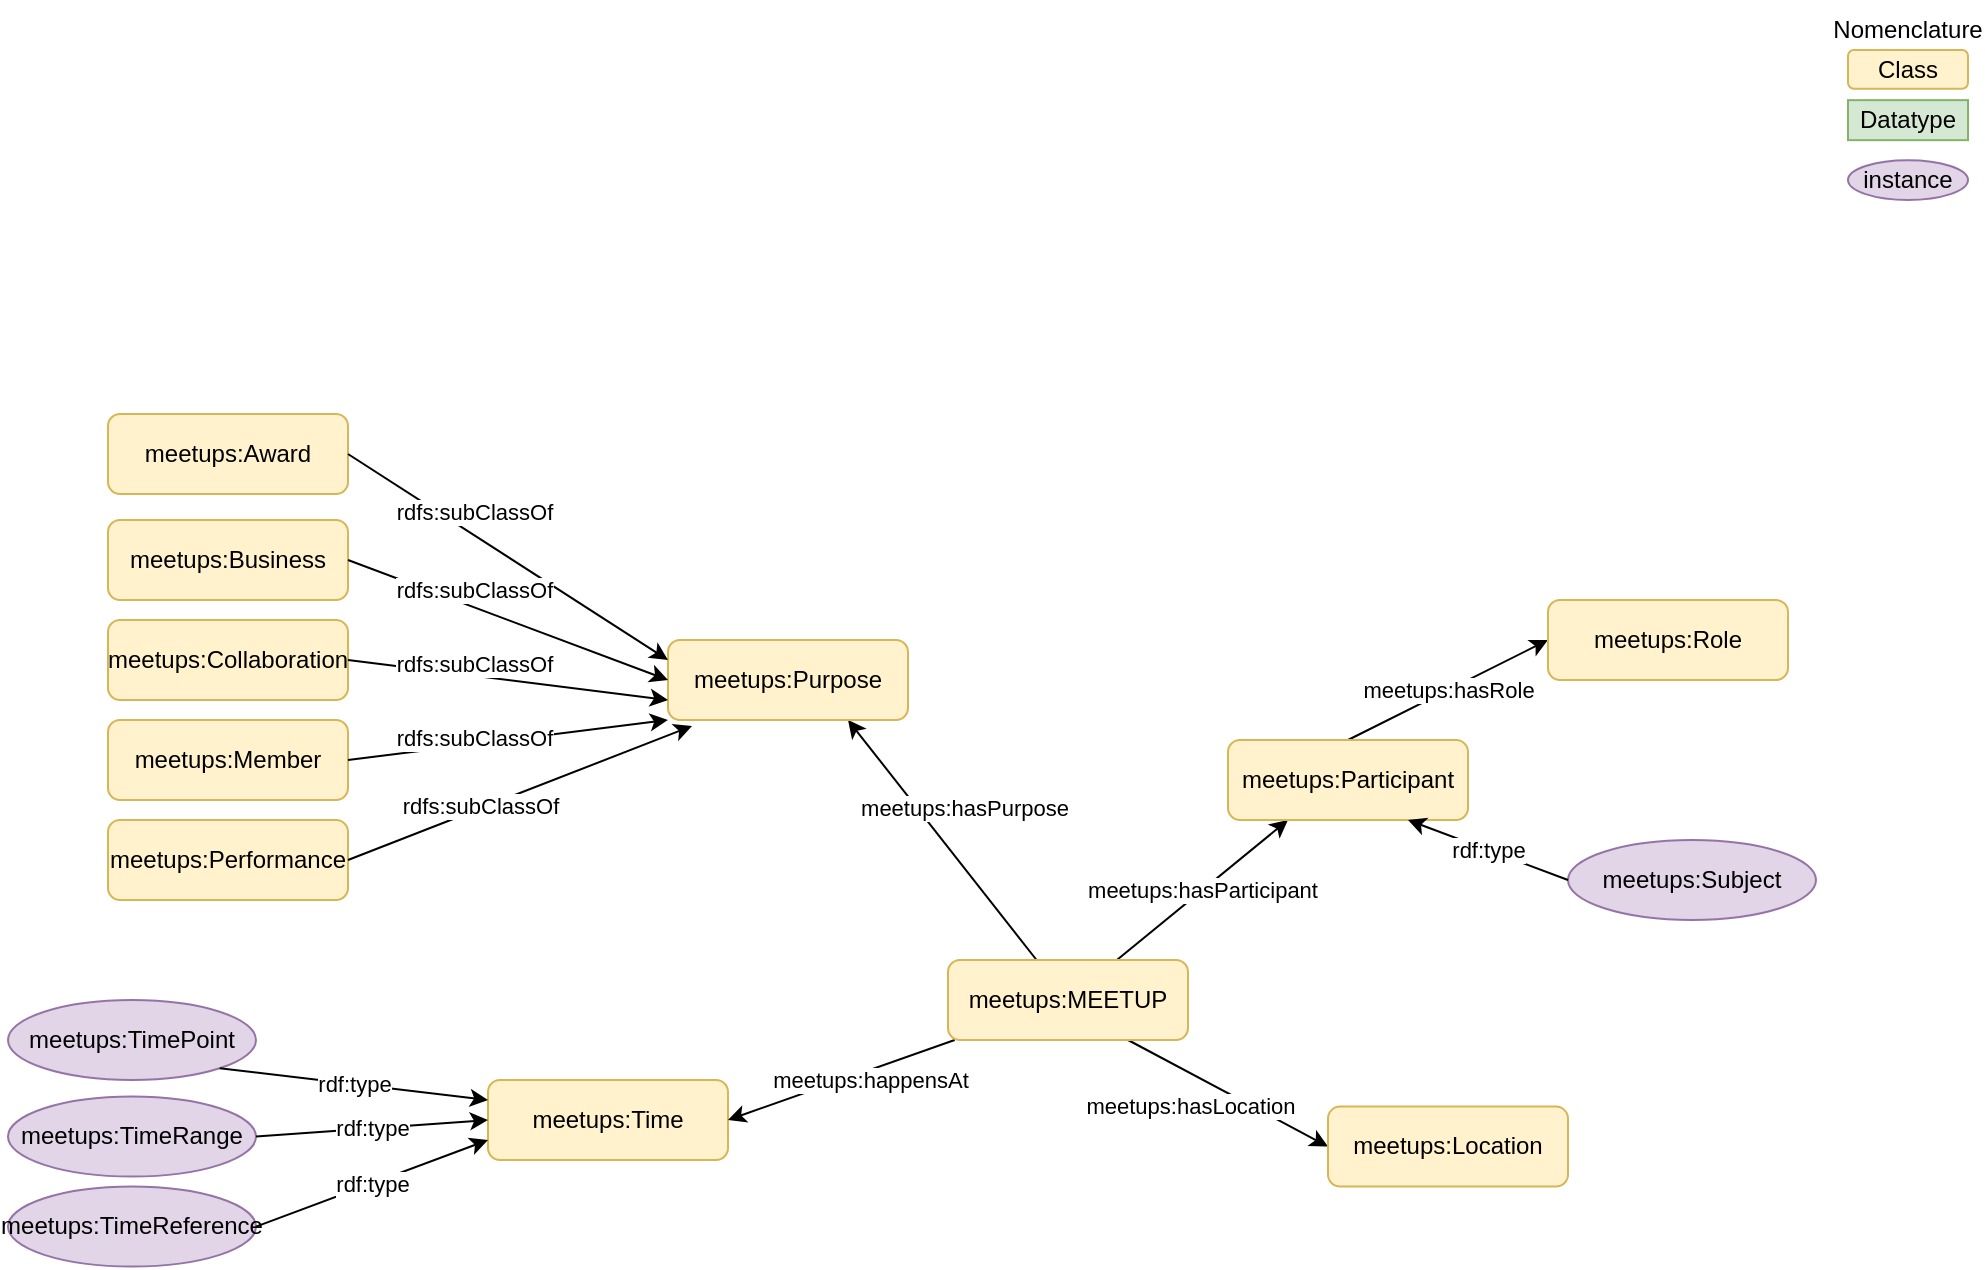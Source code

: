 <mxfile version="17.2.1" type="device" pages="2"><diagram id="9dHleU8nbzTpL-XtT04s" name="V1"><mxGraphModel dx="2407" dy="3484" grid="1" gridSize="10" guides="1" tooltips="1" connect="1" arrows="1" fold="1" page="1" pageScale="1" pageWidth="827" pageHeight="1169" math="0" shadow="0"><root><mxCell id="0"/><mxCell id="1" parent="0"/><mxCell id="w4LYCpKxfjVG8Wfd9V9K-1" value="Class" style="rounded=1;whiteSpace=wrap;html=1;fillColor=#fff2cc;strokeColor=#d6b656;" parent="1" vertex="1"><mxGeometry x="680" y="-1875" width="60" height="19.33" as="geometry"/></mxCell><mxCell id="w4LYCpKxfjVG8Wfd9V9K-2" value="Datatype" style="rounded=0;whiteSpace=wrap;html=1;fillColor=#d5e8d4;strokeColor=#82b366;" parent="1" vertex="1"><mxGeometry x="680" y="-1849.92" width="60" height="20" as="geometry"/></mxCell><mxCell id="w4LYCpKxfjVG8Wfd9V9K-3" value="instance" style="ellipse;whiteSpace=wrap;html=1;fillColor=#e1d5e7;strokeColor=#9673a6;" parent="1" vertex="1"><mxGeometry x="680" y="-1819.92" width="60" height="19.92" as="geometry"/></mxCell><mxCell id="w4LYCpKxfjVG8Wfd9V9K-16" value="meetups:Time" style="rounded=1;whiteSpace=wrap;html=1;fillColor=#fff2cc;strokeColor=#d6b656;" parent="1" vertex="1"><mxGeometry y="-1360" width="120" height="40" as="geometry"/></mxCell><mxCell id="w4LYCpKxfjVG8Wfd9V9K-17" value="meetups:TimePoint" style="ellipse;whiteSpace=wrap;html=1;fillColor=#e1d5e7;strokeColor=#9673a6;" parent="1" vertex="1"><mxGeometry x="-240" y="-1400" width="124" height="40" as="geometry"/></mxCell><mxCell id="w4LYCpKxfjVG8Wfd9V9K-18" value="meetups:TimeRange" style="ellipse;whiteSpace=wrap;html=1;fillColor=#e1d5e7;strokeColor=#9673a6;" parent="1" vertex="1"><mxGeometry x="-240" y="-1351.71" width="124" height="40" as="geometry"/></mxCell><mxCell id="w4LYCpKxfjVG8Wfd9V9K-19" value="meetups:TimeReference" style="ellipse;whiteSpace=wrap;html=1;fillColor=#e1d5e7;strokeColor=#9673a6;" parent="1" vertex="1"><mxGeometry x="-240" y="-1306.71" width="124" height="40" as="geometry"/></mxCell><mxCell id="w4LYCpKxfjVG8Wfd9V9K-20" value="rdf:type" style="endArrow=classic;html=1;rounded=0;entryX=0;entryY=0.25;entryDx=0;entryDy=0;exitX=1;exitY=1;exitDx=0;exitDy=0;" parent="1" source="w4LYCpKxfjVG8Wfd9V9K-17" target="w4LYCpKxfjVG8Wfd9V9K-16" edge="1"><mxGeometry width="50" height="50" relative="1" as="geometry"><mxPoint x="-126" y="-1335.36" as="sourcePoint"/><mxPoint x="-58.5" y="-1260.78" as="targetPoint"/></mxGeometry></mxCell><mxCell id="w4LYCpKxfjVG8Wfd9V9K-21" value="rdf:type" style="endArrow=classic;html=1;rounded=0;exitX=1;exitY=0.5;exitDx=0;exitDy=0;entryX=0;entryY=0.75;entryDx=0;entryDy=0;" parent="1" source="w4LYCpKxfjVG8Wfd9V9K-19" target="w4LYCpKxfjVG8Wfd9V9K-16" edge="1"><mxGeometry width="50" height="50" relative="1" as="geometry"><mxPoint x="-8.37" y="-1210" as="sourcePoint"/><mxPoint x="-86" y="-1360.86" as="targetPoint"/></mxGeometry></mxCell><mxCell id="w4LYCpKxfjVG8Wfd9V9K-22" value="rdf:type" style="endArrow=classic;html=1;rounded=0;entryX=0;entryY=0.5;entryDx=0;entryDy=0;exitX=1;exitY=0.5;exitDx=0;exitDy=0;" parent="1" source="w4LYCpKxfjVG8Wfd9V9K-18" target="w4LYCpKxfjVG8Wfd9V9K-16" edge="1"><mxGeometry width="50" height="50" relative="1" as="geometry"><mxPoint x="-136" y="-1293.36" as="sourcePoint"/><mxPoint x="-86" y="-1370.86" as="targetPoint"/></mxGeometry></mxCell><mxCell id="w4LYCpKxfjVG8Wfd9V9K-57" value="Nomenclature" style="text;html=1;strokeColor=none;fillColor=none;align=center;verticalAlign=middle;whiteSpace=wrap;rounded=0;" parent="1" vertex="1"><mxGeometry x="680" y="-1900" width="60" height="30" as="geometry"/></mxCell><mxCell id="sU7Iv8EH54z1j5adszcx-11" style="edgeStyle=none;rounded=0;orthogonalLoop=1;jettySize=auto;html=1;entryX=0;entryY=0.5;entryDx=0;entryDy=0;exitX=0.75;exitY=1;exitDx=0;exitDy=0;" parent="1" source="sU7Iv8EH54z1j5adszcx-1" target="sU7Iv8EH54z1j5adszcx-10" edge="1"><mxGeometry relative="1" as="geometry"/></mxCell><mxCell id="sU7Iv8EH54z1j5adszcx-12" value="meetups:hasLocation" style="edgeLabel;html=1;align=center;verticalAlign=middle;resizable=0;points=[];" parent="sU7Iv8EH54z1j5adszcx-11" vertex="1" connectable="0"><mxGeometry x="0.292" y="-2" relative="1" as="geometry"><mxPoint x="-33" y="-3" as="offset"/></mxGeometry></mxCell><mxCell id="sU7Iv8EH54z1j5adszcx-13" value="meetups:hasParticipant" style="edgeStyle=none;rounded=0;orthogonalLoop=1;jettySize=auto;html=1;entryX=0.25;entryY=1;entryDx=0;entryDy=0;" parent="1" source="sU7Iv8EH54z1j5adszcx-1" target="sU7Iv8EH54z1j5adszcx-4" edge="1"><mxGeometry relative="1" as="geometry"><mxPoint x="240" y="-1470" as="sourcePoint"/></mxGeometry></mxCell><mxCell id="sU7Iv8EH54z1j5adszcx-14" style="edgeStyle=none;rounded=0;orthogonalLoop=1;jettySize=auto;html=1;entryX=0.75;entryY=1;entryDx=0;entryDy=0;" parent="1" source="sU7Iv8EH54z1j5adszcx-1" target="sU7Iv8EH54z1j5adszcx-3" edge="1"><mxGeometry relative="1" as="geometry"/></mxCell><mxCell id="sU7Iv8EH54z1j5adszcx-15" value="meetups:hasPurpose" style="edgeLabel;html=1;align=center;verticalAlign=middle;resizable=0;points=[];" parent="sU7Iv8EH54z1j5adszcx-14" vertex="1" connectable="0"><mxGeometry x="0.261" y="3" relative="1" as="geometry"><mxPoint x="25" y="-3" as="offset"/></mxGeometry></mxCell><mxCell id="sU7Iv8EH54z1j5adszcx-16" value="meetups:happensAt" style="edgeStyle=none;rounded=0;orthogonalLoop=1;jettySize=auto;html=1;entryX=1;entryY=0.5;entryDx=0;entryDy=0;" parent="1" source="sU7Iv8EH54z1j5adszcx-1" target="w4LYCpKxfjVG8Wfd9V9K-16" edge="1"><mxGeometry x="-0.209" y="4" relative="1" as="geometry"><mxPoint x="1" as="offset"/></mxGeometry></mxCell><mxCell id="sU7Iv8EH54z1j5adszcx-1" value="meetups:MEETUP" style="rounded=1;whiteSpace=wrap;html=1;fillColor=#fff2cc;strokeColor=#d6b656;" parent="1" vertex="1"><mxGeometry x="230" y="-1420" width="120" height="40" as="geometry"/></mxCell><mxCell id="sU7Iv8EH54z1j5adszcx-3" value="meetups:Purpose" style="rounded=1;whiteSpace=wrap;html=1;fillColor=#fff2cc;strokeColor=#d6b656;" parent="1" vertex="1"><mxGeometry x="90" y="-1580" width="120" height="40" as="geometry"/></mxCell><mxCell id="sU7Iv8EH54z1j5adszcx-18" value="meetups:hasRole" style="edgeStyle=none;rounded=0;orthogonalLoop=1;jettySize=auto;html=1;exitX=0.5;exitY=0;exitDx=0;exitDy=0;entryX=0;entryY=0.5;entryDx=0;entryDy=0;" parent="1" source="sU7Iv8EH54z1j5adszcx-4" target="sU7Iv8EH54z1j5adszcx-17" edge="1"><mxGeometry relative="1" as="geometry"/></mxCell><mxCell id="sU7Iv8EH54z1j5adszcx-4" value="meetups:Participant" style="rounded=1;whiteSpace=wrap;html=1;fillColor=#fff2cc;strokeColor=#d6b656;" parent="1" vertex="1"><mxGeometry x="370" y="-1530" width="120" height="40" as="geometry"/></mxCell><mxCell id="sU7Iv8EH54z1j5adszcx-10" value="meetups:Location" style="rounded=1;whiteSpace=wrap;html=1;fillColor=#fff2cc;strokeColor=#d6b656;" parent="1" vertex="1"><mxGeometry x="420" y="-1346.71" width="120" height="40" as="geometry"/></mxCell><mxCell id="sU7Iv8EH54z1j5adszcx-17" value="meetups:Role" style="rounded=1;whiteSpace=wrap;html=1;fillColor=#fff2cc;strokeColor=#d6b656;" parent="1" vertex="1"><mxGeometry x="530" y="-1600" width="120" height="40" as="geometry"/></mxCell><mxCell id="sU7Iv8EH54z1j5adszcx-19" value="meetups:Subject" style="ellipse;whiteSpace=wrap;html=1;fillColor=#e1d5e7;strokeColor=#9673a6;" parent="1" vertex="1"><mxGeometry x="540" y="-1480" width="124" height="40" as="geometry"/></mxCell><mxCell id="sU7Iv8EH54z1j5adszcx-20" value="rdf:type" style="endArrow=classic;html=1;rounded=0;entryX=0.75;entryY=1;entryDx=0;entryDy=0;exitX=0;exitY=0.5;exitDx=0;exitDy=0;" parent="1" source="sU7Iv8EH54z1j5adszcx-19" target="sU7Iv8EH54z1j5adszcx-4" edge="1"><mxGeometry width="50" height="50" relative="1" as="geometry"><mxPoint x="324" y="-1555.36" as="sourcePoint"/><mxPoint x="450" y="-1570" as="targetPoint"/></mxGeometry></mxCell><mxCell id="sU7Iv8EH54z1j5adszcx-21" value="meetups:Award" style="rounded=1;whiteSpace=wrap;html=1;fillColor=#fff2cc;strokeColor=#d6b656;" parent="1" vertex="1"><mxGeometry x="-190" y="-1693" width="120" height="40" as="geometry"/></mxCell><mxCell id="sU7Iv8EH54z1j5adszcx-22" value="" style="endArrow=classic;html=1;rounded=0;exitX=1;exitY=0.5;exitDx=0;exitDy=0;entryX=0;entryY=0.25;entryDx=0;entryDy=0;" parent="1" source="sU7Iv8EH54z1j5adszcx-21" target="sU7Iv8EH54z1j5adszcx-3" edge="1"><mxGeometry width="50" height="50" relative="1" as="geometry"><mxPoint x="-50" y="-1520" as="sourcePoint"/><mxPoint x="60" y="-1566.79" as="targetPoint"/></mxGeometry></mxCell><mxCell id="sU7Iv8EH54z1j5adszcx-23" value="rdfs:subClassOf" style="edgeLabel;html=1;align=center;verticalAlign=middle;resizable=0;points=[];" parent="sU7Iv8EH54z1j5adszcx-22" vertex="1" connectable="0"><mxGeometry x="-0.344" y="1" relative="1" as="geometry"><mxPoint x="10" y="-4" as="offset"/></mxGeometry></mxCell><mxCell id="sU7Iv8EH54z1j5adszcx-24" value="meetups:Business" style="rounded=1;whiteSpace=wrap;html=1;fillColor=#fff2cc;strokeColor=#d6b656;" parent="1" vertex="1"><mxGeometry x="-190" y="-1640" width="120" height="40" as="geometry"/></mxCell><mxCell id="sU7Iv8EH54z1j5adszcx-25" value="" style="endArrow=classic;html=1;rounded=0;exitX=1;exitY=0.5;exitDx=0;exitDy=0;entryX=0;entryY=0.5;entryDx=0;entryDy=0;" parent="1" source="sU7Iv8EH54z1j5adszcx-24" target="sU7Iv8EH54z1j5adszcx-3" edge="1"><mxGeometry width="50" height="50" relative="1" as="geometry"><mxPoint x="-50" y="-1465" as="sourcePoint"/><mxPoint x="90" y="-1515" as="targetPoint"/></mxGeometry></mxCell><mxCell id="sU7Iv8EH54z1j5adszcx-26" value="rdfs:subClassOf" style="edgeLabel;html=1;align=center;verticalAlign=middle;resizable=0;points=[];" parent="sU7Iv8EH54z1j5adszcx-25" vertex="1" connectable="0"><mxGeometry x="-0.344" y="1" relative="1" as="geometry"><mxPoint x="10" y="-4" as="offset"/></mxGeometry></mxCell><mxCell id="sU7Iv8EH54z1j5adszcx-27" value="meetups:Collaboration" style="rounded=1;whiteSpace=wrap;html=1;fillColor=#fff2cc;strokeColor=#d6b656;" parent="1" vertex="1"><mxGeometry x="-190" y="-1590" width="120" height="40" as="geometry"/></mxCell><mxCell id="sU7Iv8EH54z1j5adszcx-28" value="" style="endArrow=classic;html=1;rounded=0;exitX=1;exitY=0.5;exitDx=0;exitDy=0;entryX=0;entryY=0.75;entryDx=0;entryDy=0;" parent="1" source="sU7Iv8EH54z1j5adszcx-27" target="sU7Iv8EH54z1j5adszcx-3" edge="1"><mxGeometry width="50" height="50" relative="1" as="geometry"><mxPoint x="-50" y="-1410" as="sourcePoint"/><mxPoint x="90" y="-1460" as="targetPoint"/></mxGeometry></mxCell><mxCell id="sU7Iv8EH54z1j5adszcx-29" value="rdfs:subClassOf" style="edgeLabel;html=1;align=center;verticalAlign=middle;resizable=0;points=[];" parent="sU7Iv8EH54z1j5adszcx-28" vertex="1" connectable="0"><mxGeometry x="-0.344" y="1" relative="1" as="geometry"><mxPoint x="10" y="-4" as="offset"/></mxGeometry></mxCell><mxCell id="sU7Iv8EH54z1j5adszcx-32" value="meetups:Member" style="rounded=1;whiteSpace=wrap;html=1;fillColor=#fff2cc;strokeColor=#d6b656;" parent="1" vertex="1"><mxGeometry x="-190" y="-1540" width="120" height="40" as="geometry"/></mxCell><mxCell id="sU7Iv8EH54z1j5adszcx-33" value="" style="endArrow=classic;html=1;rounded=0;exitX=1;exitY=0.5;exitDx=0;exitDy=0;entryX=0;entryY=1;entryDx=0;entryDy=0;" parent="1" source="sU7Iv8EH54z1j5adszcx-32" target="sU7Iv8EH54z1j5adszcx-3" edge="1"><mxGeometry width="50" height="50" relative="1" as="geometry"><mxPoint x="-50" y="-1360" as="sourcePoint"/><mxPoint x="90" y="-1500" as="targetPoint"/></mxGeometry></mxCell><mxCell id="sU7Iv8EH54z1j5adszcx-34" value="rdfs:subClassOf" style="edgeLabel;html=1;align=center;verticalAlign=middle;resizable=0;points=[];" parent="sU7Iv8EH54z1j5adszcx-33" vertex="1" connectable="0"><mxGeometry x="-0.344" y="1" relative="1" as="geometry"><mxPoint x="10" y="-4" as="offset"/></mxGeometry></mxCell><mxCell id="sU7Iv8EH54z1j5adszcx-35" value="meetups:Performance" style="rounded=1;whiteSpace=wrap;html=1;fillColor=#fff2cc;strokeColor=#d6b656;" parent="1" vertex="1"><mxGeometry x="-190" y="-1490" width="120" height="40" as="geometry"/></mxCell><mxCell id="sU7Iv8EH54z1j5adszcx-36" value="" style="endArrow=classic;html=1;rounded=0;exitX=1;exitY=0.5;exitDx=0;exitDy=0;entryX=0.1;entryY=1.075;entryDx=0;entryDy=0;entryPerimeter=0;" parent="1" source="sU7Iv8EH54z1j5adszcx-35" target="sU7Iv8EH54z1j5adszcx-3" edge="1"><mxGeometry width="50" height="50" relative="1" as="geometry"><mxPoint x="50" y="-1310" as="sourcePoint"/><mxPoint x="190" y="-1490" as="targetPoint"/></mxGeometry></mxCell><mxCell id="sU7Iv8EH54z1j5adszcx-37" value="rdfs:subClassOf" style="edgeLabel;html=1;align=center;verticalAlign=middle;resizable=0;points=[];" parent="sU7Iv8EH54z1j5adszcx-36" vertex="1" connectable="0"><mxGeometry x="-0.344" y="1" relative="1" as="geometry"><mxPoint x="10" y="-4" as="offset"/></mxGeometry></mxCell></root></mxGraphModel></diagram><diagram id="B7OwBiDEI0RdmmSPW9A5" name="V2"><mxGraphModel dx="2010" dy="3114" grid="1" gridSize="10" guides="1" tooltips="1" connect="1" arrows="1" fold="1" page="1" pageScale="1" pageWidth="827" pageHeight="1169" math="0" shadow="0"><root><mxCell id="0"/><mxCell id="1" parent="0"/><mxCell id="vMmlDPwGfWtCriHzXiIe-1" value="Class" style="rounded=1;whiteSpace=wrap;html=1;fillColor=#fff2cc;strokeColor=#d6b656;" vertex="1" parent="1"><mxGeometry x="660" y="-1673.36" width="60" height="19.33" as="geometry"/></mxCell><mxCell id="vMmlDPwGfWtCriHzXiIe-2" value="Datatype" style="rounded=0;whiteSpace=wrap;html=1;fillColor=#d5e8d4;strokeColor=#82b366;" vertex="1" parent="1"><mxGeometry x="660" y="-1648.28" width="60" height="20" as="geometry"/></mxCell><mxCell id="vMmlDPwGfWtCriHzXiIe-3" value="instance" style="ellipse;whiteSpace=wrap;html=1;fillColor=#e1d5e7;strokeColor=#9673a6;" vertex="1" parent="1"><mxGeometry x="660" y="-1618.28" width="60" height="19.92" as="geometry"/></mxCell><mxCell id="vMmlDPwGfWtCriHzXiIe-4" value="TimeExpression" style="rounded=1;whiteSpace=wrap;html=1;fillColor=#fff2cc;strokeColor=#d6b656;fontStyle=1" vertex="1" parent="1"><mxGeometry x="430" y="-1442" width="110" height="40" as="geometry"/></mxCell><mxCell id="vMmlDPwGfWtCriHzXiIe-5" value="TimePoint" style="ellipse;whiteSpace=wrap;html=1;fillColor=#e1d5e7;strokeColor=#9673a6;" vertex="1" parent="1"><mxGeometry x="630" y="-1488.64" width="120" height="40" as="geometry"/></mxCell><mxCell id="vMmlDPwGfWtCriHzXiIe-6" value="TimeRange" style="ellipse;whiteSpace=wrap;html=1;fillColor=#e1d5e7;strokeColor=#9673a6;" vertex="1" parent="1"><mxGeometry x="630" y="-1442.0" width="120" height="40" as="geometry"/></mxCell><mxCell id="vMmlDPwGfWtCriHzXiIe-7" value="TimeReference" style="ellipse;whiteSpace=wrap;html=1;fillColor=#e1d5e7;strokeColor=#9673a6;" vertex="1" parent="1"><mxGeometry x="630" y="-1395.35" width="120" height="40" as="geometry"/></mxCell><mxCell id="vMmlDPwGfWtCriHzXiIe-8" value="rdf:type" style="endArrow=classic;html=1;rounded=0;entryX=1;entryY=0.25;entryDx=0;entryDy=0;exitX=0;exitY=0.5;exitDx=0;exitDy=0;" edge="1" parent="1" source="vMmlDPwGfWtCriHzXiIe-5" target="vMmlDPwGfWtCriHzXiIe-4"><mxGeometry width="50" height="50" relative="1" as="geometry"><mxPoint x="474" y="-1400.79" as="sourcePoint"/><mxPoint x="541.5" y="-1326.21" as="targetPoint"/></mxGeometry></mxCell><mxCell id="vMmlDPwGfWtCriHzXiIe-9" value="rdf:type" style="endArrow=classic;html=1;rounded=0;exitX=0;exitY=0.5;exitDx=0;exitDy=0;entryX=1;entryY=0.75;entryDx=0;entryDy=0;" edge="1" parent="1" source="vMmlDPwGfWtCriHzXiIe-7" target="vMmlDPwGfWtCriHzXiIe-4"><mxGeometry width="50" height="50" relative="1" as="geometry"><mxPoint x="591.63" y="-1275.43" as="sourcePoint"/><mxPoint x="514" y="-1426.29" as="targetPoint"/></mxGeometry></mxCell><mxCell id="vMmlDPwGfWtCriHzXiIe-10" value="rdf:type" style="endArrow=classic;html=1;rounded=0;entryX=1;entryY=0.5;entryDx=0;entryDy=0;exitX=0;exitY=0.5;exitDx=0;exitDy=0;" edge="1" parent="1" source="vMmlDPwGfWtCriHzXiIe-6" target="vMmlDPwGfWtCriHzXiIe-4"><mxGeometry width="50" height="50" relative="1" as="geometry"><mxPoint x="464" y="-1358.79" as="sourcePoint"/><mxPoint x="514" y="-1436.29" as="targetPoint"/></mxGeometry></mxCell><mxCell id="vMmlDPwGfWtCriHzXiIe-11" value="Nomenclature" style="text;html=1;strokeColor=none;fillColor=none;align=center;verticalAlign=middle;whiteSpace=wrap;rounded=0;" vertex="1" parent="1"><mxGeometry x="660" y="-1698.36" width="60" height="30" as="geometry"/></mxCell><mxCell id="vMmlDPwGfWtCriHzXiIe-12" style="edgeStyle=none;rounded=0;orthogonalLoop=1;jettySize=auto;html=1;entryX=0.75;entryY=0;entryDx=0;entryDy=0;exitX=0;exitY=0.75;exitDx=0;exitDy=0;" edge="1" parent="1" source="vMmlDPwGfWtCriHzXiIe-18" target="vMmlDPwGfWtCriHzXiIe-22"><mxGeometry relative="1" as="geometry"/></mxCell><mxCell id="vMmlDPwGfWtCriHzXiIe-60" value="hasPlace" style="edgeLabel;html=1;align=center;verticalAlign=middle;resizable=0;points=[];" vertex="1" connectable="0" parent="vMmlDPwGfWtCriHzXiIe-12"><mxGeometry x="-0.38" y="-1" relative="1" as="geometry"><mxPoint as="offset"/></mxGeometry></mxCell><mxCell id="vMmlDPwGfWtCriHzXiIe-14" value=":hasParticipant" style="edgeStyle=none;rounded=0;orthogonalLoop=1;jettySize=auto;html=1;entryX=0.25;entryY=1;entryDx=0;entryDy=0;" edge="1" parent="1" source="vMmlDPwGfWtCriHzXiIe-18" target="vMmlDPwGfWtCriHzXiIe-21"><mxGeometry x="-0.006" y="-12" relative="1" as="geometry"><mxPoint x="240" y="-1470" as="sourcePoint"/><mxPoint as="offset"/></mxGeometry></mxCell><mxCell id="vMmlDPwGfWtCriHzXiIe-15" style="edgeStyle=none;rounded=0;orthogonalLoop=1;jettySize=auto;html=1;entryX=0.5;entryY=1;entryDx=0;entryDy=0;" edge="1" parent="1" source="vMmlDPwGfWtCriHzXiIe-18" target="vMmlDPwGfWtCriHzXiIe-19"><mxGeometry relative="1" as="geometry"/></mxCell><mxCell id="vMmlDPwGfWtCriHzXiIe-16" value=":hasAPurpose" style="edgeLabel;html=1;align=center;verticalAlign=middle;resizable=0;points=[];" vertex="1" connectable="0" parent="vMmlDPwGfWtCriHzXiIe-15"><mxGeometry x="0.261" y="3" relative="1" as="geometry"><mxPoint x="-2" y="9" as="offset"/></mxGeometry></mxCell><mxCell id="vMmlDPwGfWtCriHzXiIe-17" value="happensAt" style="edgeStyle=none;rounded=0;orthogonalLoop=1;jettySize=auto;html=1;entryX=0;entryY=0.5;entryDx=0;entryDy=0;exitX=1;exitY=0.5;exitDx=0;exitDy=0;" edge="1" parent="1" source="vMmlDPwGfWtCriHzXiIe-18" target="vMmlDPwGfWtCriHzXiIe-4"><mxGeometry x="-0.209" y="4" relative="1" as="geometry"><mxPoint x="1" as="offset"/><mxPoint x="350" y="-1462" as="sourcePoint"/></mxGeometry></mxCell><mxCell id="vMmlDPwGfWtCriHzXiIe-45" style="rounded=0;orthogonalLoop=1;jettySize=auto;html=1;entryX=0.5;entryY=1;entryDx=0;entryDy=0;exitX=0.5;exitY=0;exitDx=0;exitDy=0;" edge="1" parent="1" source="vMmlDPwGfWtCriHzXiIe-19" target="vMmlDPwGfWtCriHzXiIe-44"><mxGeometry relative="1" as="geometry"/></mxCell><mxCell id="vMmlDPwGfWtCriHzXiIe-46" value="rdfs:subClassOf" style="edgeLabel;html=1;align=center;verticalAlign=middle;resizable=0;points=[];" vertex="1" connectable="0" parent="vMmlDPwGfWtCriHzXiIe-45"><mxGeometry x="0.505" relative="1" as="geometry"><mxPoint y="15" as="offset"/></mxGeometry></mxCell><mxCell id="vMmlDPwGfWtCriHzXiIe-18" value="MEETUP" style="rounded=1;whiteSpace=wrap;html=1;fillColor=#fff2cc;strokeColor=#d6b656;fontStyle=1" vertex="1" parent="1"><mxGeometry x="230" y="-1462" width="120" height="40" as="geometry"/></mxCell><mxCell id="vMmlDPwGfWtCriHzXiIe-19" value="Purpose" style="rounded=1;whiteSpace=wrap;html=1;fillColor=#fff2cc;strokeColor=#d6b656;fontStyle=1" vertex="1" parent="1"><mxGeometry x="150" y="-1588.36" width="120" height="40" as="geometry"/></mxCell><mxCell id="vMmlDPwGfWtCriHzXiIe-20" value="hasRole" style="edgeStyle=none;rounded=0;orthogonalLoop=1;jettySize=auto;html=1;exitX=1;exitY=0.5;exitDx=0;exitDy=0;entryX=0;entryY=0.5;entryDx=0;entryDy=0;" edge="1" parent="1" source="vMmlDPwGfWtCriHzXiIe-21" target="vMmlDPwGfWtCriHzXiIe-23"><mxGeometry relative="1" as="geometry"/></mxCell><mxCell id="vMmlDPwGfWtCriHzXiIe-42" style="rounded=0;orthogonalLoop=1;jettySize=auto;html=1;" edge="1" parent="1" source="vMmlDPwGfWtCriHzXiIe-21" target="vMmlDPwGfWtCriHzXiIe-41"><mxGeometry relative="1" as="geometry"/></mxCell><mxCell id="vMmlDPwGfWtCriHzXiIe-43" value="rdfs:subClassOf" style="edgeLabel;html=1;align=center;verticalAlign=middle;resizable=0;points=[];" vertex="1" connectable="0" parent="vMmlDPwGfWtCriHzXiIe-42"><mxGeometry x="0.32" relative="1" as="geometry"><mxPoint x="3" y="9" as="offset"/></mxGeometry></mxCell><mxCell id="vMmlDPwGfWtCriHzXiIe-21" value="Participant" style="rounded=1;whiteSpace=wrap;html=1;fillColor=#fff2cc;strokeColor=#d6b656;fontStyle=1;" vertex="1" parent="1"><mxGeometry x="310" y="-1588.36" width="120" height="40" as="geometry"/></mxCell><mxCell id="vMmlDPwGfWtCriHzXiIe-22" value="Place" style="rounded=1;whiteSpace=wrap;html=1;fillColor=#fff2cc;strokeColor=#d6b656;fontStyle=1" vertex="1" parent="1"><mxGeometry x="70" y="-1372" width="120" height="40" as="geometry"/></mxCell><mxCell id="vMmlDPwGfWtCriHzXiIe-23" value="Role" style="rounded=1;whiteSpace=wrap;html=1;fillColor=#fff2cc;strokeColor=#d6b656;" vertex="1" parent="1"><mxGeometry x="510" y="-1638.36" width="70" height="40" as="geometry"/></mxCell><mxCell id="vMmlDPwGfWtCriHzXiIe-24" value="Subject" style="ellipse;whiteSpace=wrap;html=1;fillColor=#e1d5e7;strokeColor=#9673a6;" vertex="1" parent="1"><mxGeometry x="508" y="-1558.36" width="92" height="40" as="geometry"/></mxCell><mxCell id="vMmlDPwGfWtCriHzXiIe-25" value="rdf:type" style="endArrow=classic;html=1;rounded=0;entryX=1;entryY=0.75;entryDx=0;entryDy=0;exitX=0;exitY=0.5;exitDx=0;exitDy=0;" edge="1" parent="1" source="vMmlDPwGfWtCriHzXiIe-24" target="vMmlDPwGfWtCriHzXiIe-21"><mxGeometry width="50" height="50" relative="1" as="geometry"><mxPoint x="264" y="-1533.72" as="sourcePoint"/><mxPoint x="390" y="-1548.36" as="targetPoint"/></mxGeometry></mxCell><mxCell id="vMmlDPwGfWtCriHzXiIe-27" value="" style="endArrow=classic;html=1;rounded=0;exitX=1;exitY=0.5;exitDx=0;exitDy=0;entryX=0;entryY=0.25;entryDx=0;entryDy=0;" edge="1" parent="1" source="vMmlDPwGfWtCriHzXiIe-47" target="vMmlDPwGfWtCriHzXiIe-19"><mxGeometry width="50" height="50" relative="1" as="geometry"><mxPoint y="-1651.36" as="sourcePoint"/><mxPoint x="130" y="-1545.15" as="targetPoint"/></mxGeometry></mxCell><mxCell id="vMmlDPwGfWtCriHzXiIe-28" value="rdfs:subClassOf" style="edgeLabel;html=1;align=center;verticalAlign=middle;resizable=0;points=[];" vertex="1" connectable="0" parent="vMmlDPwGfWtCriHzXiIe-27"><mxGeometry x="-0.344" y="1" relative="1" as="geometry"><mxPoint x="10" y="-4" as="offset"/></mxGeometry></mxCell><mxCell id="vMmlDPwGfWtCriHzXiIe-30" value="" style="endArrow=classic;html=1;rounded=0;exitX=1;exitY=0.5;exitDx=0;exitDy=0;" edge="1" parent="1" source="vMmlDPwGfWtCriHzXiIe-48"><mxGeometry width="50" height="50" relative="1" as="geometry"><mxPoint y="-1598.36" as="sourcePoint"/><mxPoint x="150" y="-1568.36" as="targetPoint"/></mxGeometry></mxCell><mxCell id="vMmlDPwGfWtCriHzXiIe-31" value="rdfs:subClassOf" style="edgeLabel;html=1;align=center;verticalAlign=middle;resizable=0;points=[];" vertex="1" connectable="0" parent="vMmlDPwGfWtCriHzXiIe-30"><mxGeometry x="-0.344" y="1" relative="1" as="geometry"><mxPoint x="10" y="-4" as="offset"/></mxGeometry></mxCell><mxCell id="vMmlDPwGfWtCriHzXiIe-33" value="" style="endArrow=classic;html=1;rounded=0;exitX=1;exitY=0.5;exitDx=0;exitDy=0;" edge="1" parent="1" source="vMmlDPwGfWtCriHzXiIe-49"><mxGeometry width="50" height="50" relative="1" as="geometry"><mxPoint y="-1548.36" as="sourcePoint"/><mxPoint x="150" y="-1568.36" as="targetPoint"/></mxGeometry></mxCell><mxCell id="vMmlDPwGfWtCriHzXiIe-34" value="rdfs:subClassOf" style="edgeLabel;html=1;align=center;verticalAlign=middle;resizable=0;points=[];" vertex="1" connectable="0" parent="vMmlDPwGfWtCriHzXiIe-33"><mxGeometry x="-0.344" y="1" relative="1" as="geometry"><mxPoint x="10" y="-4" as="offset"/></mxGeometry></mxCell><mxCell id="vMmlDPwGfWtCriHzXiIe-36" value="" style="endArrow=classic;html=1;rounded=0;exitX=1;exitY=0.5;exitDx=0;exitDy=0;entryX=0;entryY=0.75;entryDx=0;entryDy=0;" edge="1" parent="1" source="vMmlDPwGfWtCriHzXiIe-50" target="vMmlDPwGfWtCriHzXiIe-19"><mxGeometry width="50" height="50" relative="1" as="geometry"><mxPoint y="-1498.36" as="sourcePoint"/><mxPoint x="160" y="-1478.36" as="targetPoint"/></mxGeometry></mxCell><mxCell id="vMmlDPwGfWtCriHzXiIe-37" value="rdfs:subClassOf" style="edgeLabel;html=1;align=center;verticalAlign=middle;resizable=0;points=[];" vertex="1" connectable="0" parent="vMmlDPwGfWtCriHzXiIe-36"><mxGeometry x="-0.344" y="1" relative="1" as="geometry"><mxPoint x="10" y="-4" as="offset"/></mxGeometry></mxCell><mxCell id="vMmlDPwGfWtCriHzXiIe-39" value="" style="endArrow=classic;html=1;rounded=0;exitX=1;exitY=0.5;exitDx=0;exitDy=0;entryX=0;entryY=1;entryDx=0;entryDy=0;" edge="1" parent="1" source="vMmlDPwGfWtCriHzXiIe-51" target="vMmlDPwGfWtCriHzXiIe-19"><mxGeometry width="50" height="50" relative="1" as="geometry"><mxPoint y="-1448.36" as="sourcePoint"/><mxPoint x="260" y="-1468.36" as="targetPoint"/></mxGeometry></mxCell><mxCell id="vMmlDPwGfWtCriHzXiIe-40" value="rdfs:subClassOf" style="edgeLabel;html=1;align=center;verticalAlign=middle;resizable=0;points=[];" vertex="1" connectable="0" parent="vMmlDPwGfWtCriHzXiIe-39"><mxGeometry x="-0.344" y="1" relative="1" as="geometry"><mxPoint x="10" y="-4" as="offset"/></mxGeometry></mxCell><mxCell id="vMmlDPwGfWtCriHzXiIe-41" value="sem:Actor" style="rounded=1;whiteSpace=wrap;html=1;fillColor=#f5f5f5;strokeColor=#666666;fontColor=#333333;" vertex="1" parent="1"><mxGeometry x="310" y="-1688.36" width="120" height="40" as="geometry"/></mxCell><mxCell id="vMmlDPwGfWtCriHzXiIe-44" value="sem:Event" style="rounded=1;whiteSpace=wrap;html=1;fillColor=#f5f5f5;strokeColor=#666666;fontColor=#333333;" vertex="1" parent="1"><mxGeometry x="150" y="-1688.36" width="120" height="40" as="geometry"/></mxCell><mxCell id="vMmlDPwGfWtCriHzXiIe-47" value="BusinessCareer" style="ellipse;whiteSpace=wrap;html=1;fillColor=#e1d5e7;strokeColor=#9673a6;" vertex="1" parent="1"><mxGeometry x="-90" y="-1705" width="124" height="40" as="geometry"/></mxCell><mxCell id="vMmlDPwGfWtCriHzXiIe-48" value="PersonalLife" style="ellipse;whiteSpace=wrap;html=1;fillColor=#e1d5e7;strokeColor=#9673a6;" vertex="1" parent="1"><mxGeometry x="-90" y="-1655" width="124" height="40" as="geometry"/></mxCell><mxCell id="vMmlDPwGfWtCriHzXiIe-49" value="Coincidence" style="ellipse;whiteSpace=wrap;html=1;fillColor=#e1d5e7;strokeColor=#9673a6;" vertex="1" parent="1"><mxGeometry x="-90" y="-1605" width="124" height="40" as="geometry"/></mxCell><mxCell id="vMmlDPwGfWtCriHzXiIe-50" value="Education" style="ellipse;whiteSpace=wrap;html=1;fillColor=#e1d5e7;strokeColor=#9673a6;" vertex="1" parent="1"><mxGeometry x="-90" y="-1555" width="124" height="40" as="geometry"/></mxCell><mxCell id="vMmlDPwGfWtCriHzXiIe-51" value="PublicCelebration" style="ellipse;whiteSpace=wrap;html=1;fillColor=#e1d5e7;strokeColor=#9673a6;" vertex="1" parent="1"><mxGeometry x="-90" y="-1505" width="124" height="40" as="geometry"/></mxCell><mxCell id="vMmlDPwGfWtCriHzXiIe-52" value="MusicMaking" style="ellipse;whiteSpace=wrap;html=1;fillColor=#e1d5e7;strokeColor=#9673a6;" vertex="1" parent="1"><mxGeometry x="-90" y="-1455" width="124" height="40" as="geometry"/></mxCell><mxCell id="vMmlDPwGfWtCriHzXiIe-53" value="" style="endArrow=classic;html=1;rounded=0;exitX=1;exitY=0.5;exitDx=0;exitDy=0;" edge="1" parent="1" source="vMmlDPwGfWtCriHzXiIe-52"><mxGeometry width="50" height="50" relative="1" as="geometry"><mxPoint x="-16" y="-1418.36" as="sourcePoint"/><mxPoint x="160" y="-1548.36" as="targetPoint"/></mxGeometry></mxCell><mxCell id="vMmlDPwGfWtCriHzXiIe-54" value="rdfs:subClassOf" style="edgeLabel;html=1;align=center;verticalAlign=middle;resizable=0;points=[];" vertex="1" connectable="0" parent="vMmlDPwGfWtCriHzXiIe-53"><mxGeometry x="-0.344" y="1" relative="1" as="geometry"><mxPoint x="6" y="18" as="offset"/></mxGeometry></mxCell><mxCell id="vMmlDPwGfWtCriHzXiIe-55" value="hasTimeReference" style="endArrow=classic;html=1;rounded=0;exitX=0.75;exitY=0;exitDx=0;exitDy=0;fillColor=#d5e8d4;strokeColor=#82b366;" edge="1" parent="1" target="vMmlDPwGfWtCriHzXiIe-56" source="vMmlDPwGfWtCriHzXiIe-4"><mxGeometry width="50" height="50" relative="1" as="geometry"><mxPoint x="636" y="-1417.14" as="sourcePoint"/><mxPoint x="413" y="-1333.09" as="targetPoint"/></mxGeometry></mxCell><mxCell id="vMmlDPwGfWtCriHzXiIe-56" value="xsd:string" style="rounded=0;whiteSpace=wrap;html=1;fillColor=#d5e8d4;strokeColor=#82b366;" vertex="1" parent="1"><mxGeometry x="435" y="-1505.0" width="70" height="20" as="geometry"/></mxCell><mxCell id="vMmlDPwGfWtCriHzXiIe-57" value="time:hasBeginning" style="edgeStyle=none;rounded=0;orthogonalLoop=1;jettySize=auto;html=1;exitX=0.25;exitY=1;exitDx=0;exitDy=0;entryX=0.25;entryY=0;entryDx=0;entryDy=0;" edge="1" parent="1" source="vMmlDPwGfWtCriHzXiIe-4" target="vMmlDPwGfWtCriHzXiIe-59"><mxGeometry x="-0.283" y="-1" relative="1" as="geometry"><mxPoint as="offset"/><mxPoint x="635.102" y="-1335.43" as="sourcePoint"/><mxPoint x="590" y="-1325.43" as="targetPoint"/></mxGeometry></mxCell><mxCell id="vMmlDPwGfWtCriHzXiIe-58" value="time:hasEnd" style="edgeStyle=none;rounded=0;orthogonalLoop=1;jettySize=auto;html=1;exitX=0.75;exitY=1;exitDx=0;exitDy=0;entryX=0.75;entryY=0;entryDx=0;entryDy=0;" edge="1" parent="1" source="vMmlDPwGfWtCriHzXiIe-4" target="vMmlDPwGfWtCriHzXiIe-59"><mxGeometry x="-0.17" y="10" relative="1" as="geometry"><mxPoint as="offset"/><mxPoint x="680" y="-1372.14" as="sourcePoint"/><mxPoint x="740" y="-1325.43" as="targetPoint"/></mxGeometry></mxCell><mxCell id="vMmlDPwGfWtCriHzXiIe-59" value="time:GeneralDateTimeDescription" style="rounded=1;whiteSpace=wrap;html=1;fillColor=#f5f5f5;strokeColor=#666666;fontColor=#333333;" vertex="1" parent="1"><mxGeometry x="380" y="-1342" width="220" height="40" as="geometry"/></mxCell><mxCell id="aJ5Vwr4G4SHikSLZlu1l-1" value="MEETUP" style="rounded=1;whiteSpace=wrap;html=1;fillColor=#fff2cc;strokeColor=#d6b656;fontStyle=1" vertex="1" parent="1"><mxGeometry x="160" y="-920" width="120" height="40" as="geometry"/></mxCell><mxCell id="aJ5Vwr4G4SHikSLZlu1l-2" value="prov:Activity" style="rounded=1;whiteSpace=wrap;html=1;fillColor=#f5f5f5;strokeColor=#666666;fontColor=#333333;" vertex="1" parent="1"><mxGeometry x="320" y="-1000" width="80" height="40" as="geometry"/></mxCell><mxCell id="aJ5Vwr4G4SHikSLZlu1l-3" value="" style="endArrow=classic;html=1;rounded=0;exitX=0.75;exitY=0;exitDx=0;exitDy=0;entryX=0;entryY=0.75;entryDx=0;entryDy=0;" edge="1" parent="1" target="aJ5Vwr4G4SHikSLZlu1l-2" source="aJ5Vwr4G4SHikSLZlu1l-1"><mxGeometry width="50" height="50" relative="1" as="geometry"><mxPoint x="292" y="-920.0" as="sourcePoint"/><mxPoint x="330" y="-750.08" as="targetPoint"/></mxGeometry></mxCell><mxCell id="aJ5Vwr4G4SHikSLZlu1l-4" value="prov:wasGeneratedBy" style="edgeLabel;html=1;align=center;verticalAlign=middle;resizable=0;points=[];" vertex="1" connectable="0" parent="aJ5Vwr4G4SHikSLZlu1l-3"><mxGeometry x="-0.113" y="-5" relative="1" as="geometry"><mxPoint x="-8" y="3" as="offset"/></mxGeometry></mxCell><mxCell id="aJ5Vwr4G4SHikSLZlu1l-5" value="Source" style="rounded=1;whiteSpace=wrap;html=1;fillColor=#fff2cc;strokeColor=#d6b656;" vertex="1" parent="1"><mxGeometry x="320" y="-842.54" width="80" height="42.54" as="geometry"/></mxCell><mxCell id="aJ5Vwr4G4SHikSLZlu1l-6" value="prov:Entitiy" style="rounded=1;whiteSpace=wrap;html=1;fillColor=#f5f5f5;fontColor=#333333;strokeColor=#666666;" vertex="1" parent="1"><mxGeometry x="430" y="-920" width="70" height="40" as="geometry"/></mxCell><mxCell id="aJ5Vwr4G4SHikSLZlu1l-7" value="prov:wasDerivedFrom" style="endArrow=classic;html=1;rounded=0;exitX=0.75;exitY=1;exitDx=0;exitDy=0;entryX=0;entryY=0.5;entryDx=0;entryDy=0;" edge="1" parent="1" target="aJ5Vwr4G4SHikSLZlu1l-5" source="aJ5Vwr4G4SHikSLZlu1l-1"><mxGeometry x="-0.297" width="50" height="50" relative="1" as="geometry"><mxPoint x="265" y="-880.0" as="sourcePoint"/><mxPoint x="460" y="-650.08" as="targetPoint"/><mxPoint as="offset"/></mxGeometry></mxCell><mxCell id="aJ5Vwr4G4SHikSLZlu1l-8" value="rdf:type" style="endArrow=classic;html=1;rounded=0;exitX=0.75;exitY=0;exitDx=0;exitDy=0;entryX=0.25;entryY=1;entryDx=0;entryDy=0;" edge="1" parent="1" source="aJ5Vwr4G4SHikSLZlu1l-5" target="aJ5Vwr4G4SHikSLZlu1l-6"><mxGeometry width="50" height="50" relative="1" as="geometry"><mxPoint x="456" y="-634.02" as="sourcePoint"/><mxPoint x="863" y="-754.02" as="targetPoint"/></mxGeometry></mxCell><mxCell id="aJ5Vwr4G4SHikSLZlu1l-9" value="Provider" style="rounded=1;whiteSpace=wrap;html=1;fillColor=#fff2cc;strokeColor=#d6b656;" vertex="1" parent="1"><mxGeometry x="508" y="-830.0" width="70" height="40" as="geometry"/></mxCell><mxCell id="aJ5Vwr4G4SHikSLZlu1l-10" value="" style="endArrow=classic;html=1;rounded=0;entryX=0;entryY=0.5;entryDx=0;entryDy=0;exitX=1;exitY=0.75;exitDx=0;exitDy=0;" edge="1" parent="1" source="aJ5Vwr4G4SHikSLZlu1l-5" target="aJ5Vwr4G4SHikSLZlu1l-9"><mxGeometry width="50" height="50" relative="1" as="geometry"><mxPoint x="438.5" y="-574.02" as="sourcePoint"/><mxPoint x="426" y="-634.02" as="targetPoint"/></mxGeometry></mxCell><mxCell id="aJ5Vwr4G4SHikSLZlu1l-11" value="hasProvider" style="edgeLabel;html=1;align=center;verticalAlign=middle;resizable=0;points=[];" vertex="1" connectable="0" parent="aJ5Vwr4G4SHikSLZlu1l-10"><mxGeometry x="0.211" y="2" relative="1" as="geometry"><mxPoint x="-14" y="1" as="offset"/></mxGeometry></mxCell><mxCell id="aJ5Vwr4G4SHikSLZlu1l-12" value="" style="endArrow=classic;html=1;rounded=0;exitX=0.5;exitY=1;exitDx=0;exitDy=0;entryX=0.5;entryY=0;entryDx=0;entryDy=0;" edge="1" parent="1" source="aJ5Vwr4G4SHikSLZlu1l-2" target="aJ5Vwr4G4SHikSLZlu1l-5"><mxGeometry width="50" height="50" relative="1" as="geometry"><mxPoint x="455" y="-810.08" as="sourcePoint"/><mxPoint x="440" y="-980.08" as="targetPoint"/></mxGeometry></mxCell><mxCell id="aJ5Vwr4G4SHikSLZlu1l-13" value="prov:Used" style="edgeLabel;html=1;align=center;verticalAlign=middle;resizable=0;points=[];" vertex="1" connectable="0" parent="aJ5Vwr4G4SHikSLZlu1l-12"><mxGeometry x="-0.113" y="-5" relative="1" as="geometry"><mxPoint x="5" y="10" as="offset"/></mxGeometry></mxCell><mxCell id="aJ5Vwr4G4SHikSLZlu1l-14" value="Wikipedia" style="ellipse;whiteSpace=wrap;html=1;fillColor=#e1d5e7;strokeColor=#9673a6;" vertex="1" parent="1"><mxGeometry x="540" y="-920" width="70" height="40" as="geometry"/></mxCell><mxCell id="aJ5Vwr4G4SHikSLZlu1l-15" value="rdf:type" style="endArrow=classic;html=1;rounded=0;entryX=0.25;entryY=0;entryDx=0;entryDy=0;exitX=0;exitY=1;exitDx=0;exitDy=0;" edge="1" parent="1" source="aJ5Vwr4G4SHikSLZlu1l-14" target="aJ5Vwr4G4SHikSLZlu1l-9"><mxGeometry width="50" height="50" relative="1" as="geometry"><mxPoint x="786" y="-636.65" as="sourcePoint"/><mxPoint x="497.5" y="-802.54" as="targetPoint"/></mxGeometry></mxCell><mxCell id="aJ5Vwr4G4SHikSLZlu1l-16" value="" style="rounded=0;orthogonalLoop=1;jettySize=auto;html=1;entryX=0.25;entryY=1;entryDx=0;entryDy=0;" edge="1" parent="1" source="aJ5Vwr4G4SHikSLZlu1l-18" target="aJ5Vwr4G4SHikSLZlu1l-5"><mxGeometry relative="1" as="geometry"><mxPoint x="293.03" y="-778.42" as="targetPoint"/></mxGeometry></mxCell><mxCell id="aJ5Vwr4G4SHikSLZlu1l-17" value="rdf:type" style="edgeLabel;html=1;align=center;verticalAlign=middle;resizable=0;points=[];" vertex="1" connectable="0" parent="aJ5Vwr4G4SHikSLZlu1l-16"><mxGeometry x="-0.118" y="1" relative="1" as="geometry"><mxPoint as="offset"/></mxGeometry></mxCell><mxCell id="aJ5Vwr4G4SHikSLZlu1l-18" value="Public Web Sources" style="ellipse;whiteSpace=wrap;html=1;fillColor=#e1d5e7;strokeColor=#9673a6;" vertex="1" parent="1"><mxGeometry x="250" y="-770" width="70" height="40" as="geometry"/></mxCell><mxCell id="aJ5Vwr4G4SHikSLZlu1l-19" value="rdfs:subClassOf" style="endArrow=classic;html=1;rounded=0;exitX=0.25;exitY=1;exitDx=0;exitDy=0;entryX=1;entryY=0.25;entryDx=0;entryDy=0;" edge="1" parent="1" source="aJ5Vwr4G4SHikSLZlu1l-20" target="aJ5Vwr4G4SHikSLZlu1l-2"><mxGeometry width="50" height="50" relative="1" as="geometry"><mxPoint x="655.548" y="-966.444" as="sourcePoint"/><mxPoint x="370" y="-991.21" as="targetPoint"/></mxGeometry></mxCell><mxCell id="aJ5Vwr4G4SHikSLZlu1l-20" value="Knowledge extraction" style="rounded=1;whiteSpace=wrap;html=1;fillColor=#fff2cc;strokeColor=#d6b656;" vertex="1" parent="1"><mxGeometry x="430" y="-1070" width="80" height="40" as="geometry"/></mxCell><mxCell id="aJ5Vwr4G4SHikSLZlu1l-21" value="Algorithm" style="ellipse;whiteSpace=wrap;html=1;fillColor=#e1d5e7;strokeColor=#9673a6;" vertex="1" parent="1"><mxGeometry x="510" y="-990" width="70" height="40" as="geometry"/></mxCell><mxCell id="aJ5Vwr4G4SHikSLZlu1l-22" value="rdf:type" style="endArrow=classic;html=1;rounded=0;entryX=0.75;entryY=1;entryDx=0;entryDy=0;" edge="1" parent="1" source="aJ5Vwr4G4SHikSLZlu1l-21" target="aJ5Vwr4G4SHikSLZlu1l-20"><mxGeometry width="50" height="50" relative="1" as="geometry"><mxPoint x="704" y="-941.29" as="sourcePoint"/><mxPoint x="668" y="-1011.29" as="targetPoint"/></mxGeometry></mxCell><mxCell id="aJ5Vwr4G4SHikSLZlu1l-23" value="hasTextExtract" style="endArrow=classic;html=1;rounded=0;fillColor=#d5e8d4;strokeColor=#82b366;" edge="1" parent="1" target="aJ5Vwr4G4SHikSLZlu1l-24"><mxGeometry width="50" height="50" relative="1" as="geometry"><mxPoint x="190" y="-920" as="sourcePoint"/><mxPoint x="30.5" y="-836.09" as="targetPoint"/></mxGeometry></mxCell><mxCell id="aJ5Vwr4G4SHikSLZlu1l-24" value="xsd:string" style="rounded=0;whiteSpace=wrap;html=1;fillColor=#d5e8d4;strokeColor=#82b366;" vertex="1" parent="1"><mxGeometry x="110" y="-1000.0" width="70" height="20" as="geometry"/></mxCell></root></mxGraphModel></diagram></mxfile>